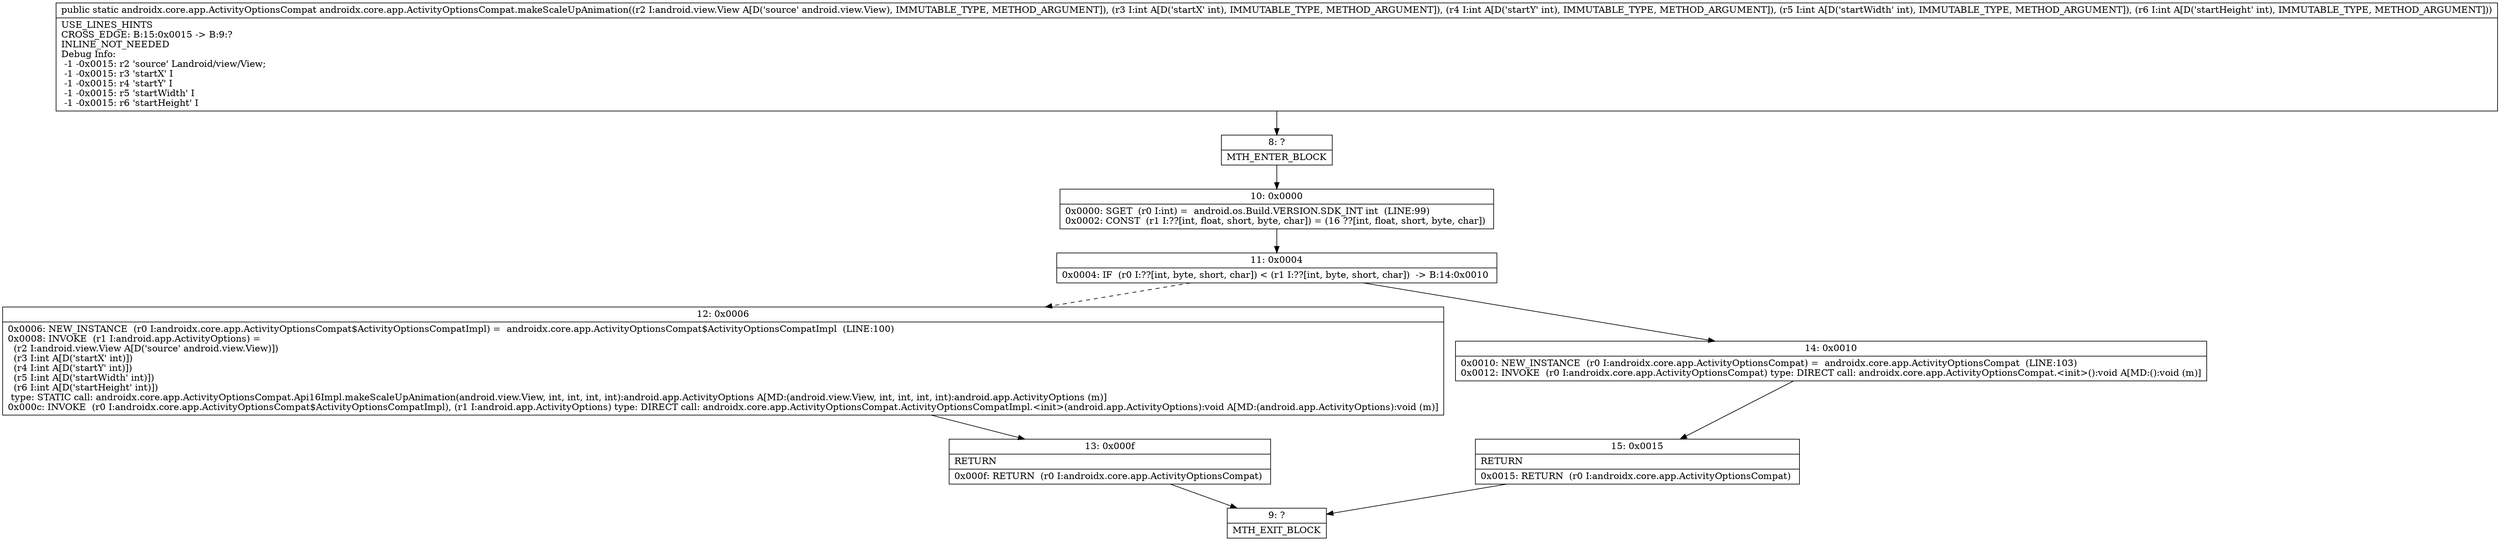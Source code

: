 digraph "CFG forandroidx.core.app.ActivityOptionsCompat.makeScaleUpAnimation(Landroid\/view\/View;IIII)Landroidx\/core\/app\/ActivityOptionsCompat;" {
Node_8 [shape=record,label="{8\:\ ?|MTH_ENTER_BLOCK\l}"];
Node_10 [shape=record,label="{10\:\ 0x0000|0x0000: SGET  (r0 I:int) =  android.os.Build.VERSION.SDK_INT int  (LINE:99)\l0x0002: CONST  (r1 I:??[int, float, short, byte, char]) = (16 ??[int, float, short, byte, char]) \l}"];
Node_11 [shape=record,label="{11\:\ 0x0004|0x0004: IF  (r0 I:??[int, byte, short, char]) \< (r1 I:??[int, byte, short, char])  \-\> B:14:0x0010 \l}"];
Node_12 [shape=record,label="{12\:\ 0x0006|0x0006: NEW_INSTANCE  (r0 I:androidx.core.app.ActivityOptionsCompat$ActivityOptionsCompatImpl) =  androidx.core.app.ActivityOptionsCompat$ActivityOptionsCompatImpl  (LINE:100)\l0x0008: INVOKE  (r1 I:android.app.ActivityOptions) = \l  (r2 I:android.view.View A[D('source' android.view.View)])\l  (r3 I:int A[D('startX' int)])\l  (r4 I:int A[D('startY' int)])\l  (r5 I:int A[D('startWidth' int)])\l  (r6 I:int A[D('startHeight' int)])\l type: STATIC call: androidx.core.app.ActivityOptionsCompat.Api16Impl.makeScaleUpAnimation(android.view.View, int, int, int, int):android.app.ActivityOptions A[MD:(android.view.View, int, int, int, int):android.app.ActivityOptions (m)]\l0x000c: INVOKE  (r0 I:androidx.core.app.ActivityOptionsCompat$ActivityOptionsCompatImpl), (r1 I:android.app.ActivityOptions) type: DIRECT call: androidx.core.app.ActivityOptionsCompat.ActivityOptionsCompatImpl.\<init\>(android.app.ActivityOptions):void A[MD:(android.app.ActivityOptions):void (m)]\l}"];
Node_13 [shape=record,label="{13\:\ 0x000f|RETURN\l|0x000f: RETURN  (r0 I:androidx.core.app.ActivityOptionsCompat) \l}"];
Node_9 [shape=record,label="{9\:\ ?|MTH_EXIT_BLOCK\l}"];
Node_14 [shape=record,label="{14\:\ 0x0010|0x0010: NEW_INSTANCE  (r0 I:androidx.core.app.ActivityOptionsCompat) =  androidx.core.app.ActivityOptionsCompat  (LINE:103)\l0x0012: INVOKE  (r0 I:androidx.core.app.ActivityOptionsCompat) type: DIRECT call: androidx.core.app.ActivityOptionsCompat.\<init\>():void A[MD:():void (m)]\l}"];
Node_15 [shape=record,label="{15\:\ 0x0015|RETURN\l|0x0015: RETURN  (r0 I:androidx.core.app.ActivityOptionsCompat) \l}"];
MethodNode[shape=record,label="{public static androidx.core.app.ActivityOptionsCompat androidx.core.app.ActivityOptionsCompat.makeScaleUpAnimation((r2 I:android.view.View A[D('source' android.view.View), IMMUTABLE_TYPE, METHOD_ARGUMENT]), (r3 I:int A[D('startX' int), IMMUTABLE_TYPE, METHOD_ARGUMENT]), (r4 I:int A[D('startY' int), IMMUTABLE_TYPE, METHOD_ARGUMENT]), (r5 I:int A[D('startWidth' int), IMMUTABLE_TYPE, METHOD_ARGUMENT]), (r6 I:int A[D('startHeight' int), IMMUTABLE_TYPE, METHOD_ARGUMENT]))  | USE_LINES_HINTS\lCROSS_EDGE: B:15:0x0015 \-\> B:9:?\lINLINE_NOT_NEEDED\lDebug Info:\l  \-1 \-0x0015: r2 'source' Landroid\/view\/View;\l  \-1 \-0x0015: r3 'startX' I\l  \-1 \-0x0015: r4 'startY' I\l  \-1 \-0x0015: r5 'startWidth' I\l  \-1 \-0x0015: r6 'startHeight' I\l}"];
MethodNode -> Node_8;Node_8 -> Node_10;
Node_10 -> Node_11;
Node_11 -> Node_12[style=dashed];
Node_11 -> Node_14;
Node_12 -> Node_13;
Node_13 -> Node_9;
Node_14 -> Node_15;
Node_15 -> Node_9;
}

